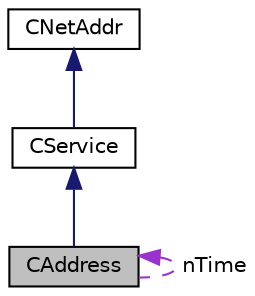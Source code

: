 digraph "CAddress"
{
  edge [fontname="Helvetica",fontsize="10",labelfontname="Helvetica",labelfontsize="10"];
  node [fontname="Helvetica",fontsize="10",shape=record];
  Node4 [label="CAddress",height=0.2,width=0.4,color="black", fillcolor="grey75", style="filled", fontcolor="black"];
  Node5 -> Node4 [dir="back",color="midnightblue",fontsize="10",style="solid",fontname="Helvetica"];
  Node5 [label="CService",height=0.2,width=0.4,color="black", fillcolor="white", style="filled",URL="$d3/dcc/class_c_service.html",tooltip="A combination of a network address (CNetAddr) and a (TCP) port. "];
  Node6 -> Node5 [dir="back",color="midnightblue",fontsize="10",style="solid",fontname="Helvetica"];
  Node6 [label="CNetAddr",height=0.2,width=0.4,color="black", fillcolor="white", style="filled",URL="$d3/dc3/class_c_net_addr.html",tooltip="IP address (IPv6, or IPv4 using mapped IPv6 range (::FFFF:0:0/96)) "];
  Node4 -> Node4 [dir="back",color="darkorchid3",fontsize="10",style="dashed",label=" nTime" ,fontname="Helvetica"];
}
